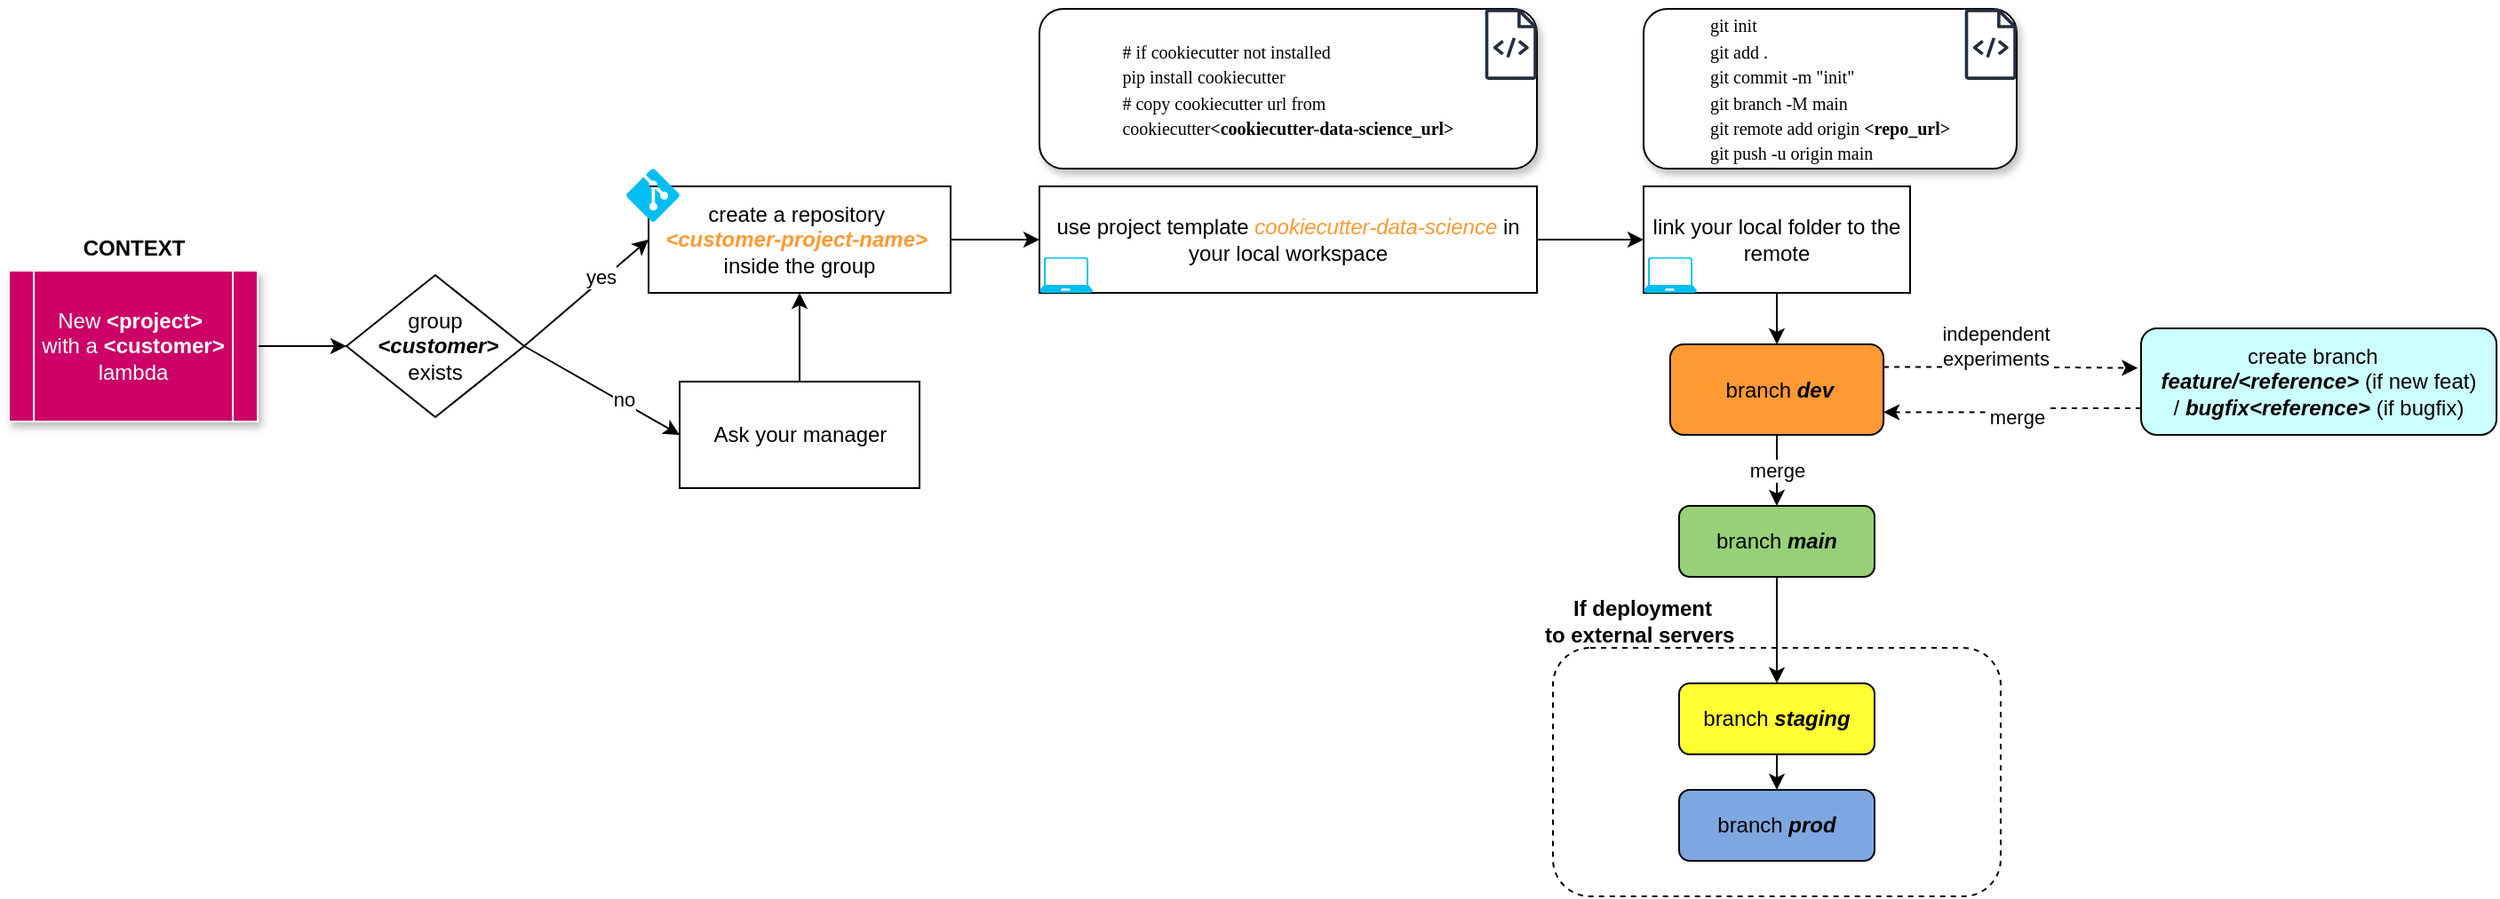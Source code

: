 <mxfile version="22.1.2" type="device">
  <diagram name="Page-1" id="AfDlACmGQdI-kjG6up-f">
    <mxGraphModel dx="1020" dy="520" grid="1" gridSize="10" guides="1" tooltips="1" connect="1" arrows="1" fold="1" page="1" pageScale="1" pageWidth="2336" pageHeight="1654" math="0" shadow="0">
      <root>
        <mxCell id="0" />
        <mxCell id="1" parent="0" />
        <mxCell id="zIh2OHhjwxsGoTC7HjIQ-5" value="" style="rounded=1;whiteSpace=wrap;html=1;dashed=1" parent="1" vertex="1">
          <mxGeometry x="1159" y="410" width="252" height="140" as="geometry" />
        </mxCell>
        <mxCell id="RTWtIBDPe_BRNrza61l3-53" style="edgeStyle=orthogonalEdgeStyle;rounded=0;orthogonalLoop=1;jettySize=auto;html=1;exitX=1;exitY=0.5;exitDx=0;exitDy=0;" parent="1" source="l6qQuCx8Cb2vMG7cOWxI-2" target="RTWtIBDPe_BRNrza61l3-2" edge="1">
          <mxGeometry relative="1" as="geometry">
            <mxPoint x="440" y="240" as="sourcePoint" />
          </mxGeometry>
        </mxCell>
        <mxCell id="RTWtIBDPe_BRNrza61l3-4" style="edgeStyle=none;rounded=0;orthogonalLoop=1;jettySize=auto;html=1;exitX=1;exitY=0.5;exitDx=0;exitDy=0;entryX=0;entryY=0.5;entryDx=0;entryDy=0;" parent="1" source="RTWtIBDPe_BRNrza61l3-2" target="RTWtIBDPe_BRNrza61l3-10" edge="1">
          <mxGeometry relative="1" as="geometry">
            <mxPoint x="650" y="190" as="targetPoint" />
          </mxGeometry>
        </mxCell>
        <mxCell id="RTWtIBDPe_BRNrza61l3-5" value="yes" style="edgeLabel;html=1;align=center;verticalAlign=middle;resizable=0;points=[];" parent="RTWtIBDPe_BRNrza61l3-4" vertex="1" connectable="0">
          <mxGeometry x="0.245" y="2" relative="1" as="geometry">
            <mxPoint as="offset" />
          </mxGeometry>
        </mxCell>
        <mxCell id="RTWtIBDPe_BRNrza61l3-6" style="edgeStyle=none;rounded=0;orthogonalLoop=1;jettySize=auto;html=1;exitX=1;exitY=0.5;exitDx=0;exitDy=0;entryX=0;entryY=0.5;entryDx=0;entryDy=0;" parent="1" source="RTWtIBDPe_BRNrza61l3-2" target="RTWtIBDPe_BRNrza61l3-8" edge="1">
          <mxGeometry relative="1" as="geometry">
            <mxPoint x="650" y="300" as="targetPoint" />
            <mxPoint x="570" y="280" as="sourcePoint" />
          </mxGeometry>
        </mxCell>
        <mxCell id="RTWtIBDPe_BRNrza61l3-7" value="no" style="edgeLabel;html=1;align=center;verticalAlign=middle;resizable=0;points=[];" parent="RTWtIBDPe_BRNrza61l3-6" vertex="1" connectable="0">
          <mxGeometry x="0.245" y="2" relative="1" as="geometry">
            <mxPoint as="offset" />
          </mxGeometry>
        </mxCell>
        <mxCell id="RTWtIBDPe_BRNrza61l3-11" style="edgeStyle=none;rounded=0;orthogonalLoop=1;jettySize=auto;html=1;exitX=0.5;exitY=0;exitDx=0;exitDy=0;entryX=0.5;entryY=1;entryDx=0;entryDy=0;" parent="1" source="RTWtIBDPe_BRNrza61l3-8" target="RTWtIBDPe_BRNrza61l3-10" edge="1">
          <mxGeometry relative="1" as="geometry" />
        </mxCell>
        <mxCell id="RTWtIBDPe_BRNrza61l3-8" value="Ask your manager" style="rounded=0;whiteSpace=wrap;html=1;" parent="1" vertex="1">
          <mxGeometry x="667.5" y="260" width="135" height="60" as="geometry" />
        </mxCell>
        <mxCell id="RTWtIBDPe_BRNrza61l3-17" style="edgeStyle=none;rounded=0;orthogonalLoop=1;jettySize=auto;html=1;exitX=1;exitY=0.5;exitDx=0;exitDy=0;entryX=0;entryY=0.5;entryDx=0;entryDy=0;" parent="1" source="RTWtIBDPe_BRNrza61l3-10" target="RTWtIBDPe_BRNrza61l3-16" edge="1">
          <mxGeometry relative="1" as="geometry" />
        </mxCell>
        <mxCell id="RTWtIBDPe_BRNrza61l3-19" style="edgeStyle=none;rounded=0;orthogonalLoop=1;jettySize=auto;html=1;exitX=1;exitY=0.5;exitDx=0;exitDy=0;" parent="1" source="RTWtIBDPe_BRNrza61l3-16" target="RTWtIBDPe_BRNrza61l3-18" edge="1">
          <mxGeometry relative="1" as="geometry" />
        </mxCell>
        <mxCell id="RTWtIBDPe_BRNrza61l3-23" value="" style="group" parent="1" vertex="1" connectable="0">
          <mxGeometry x="1210" y="50" width="210" height="90" as="geometry" />
        </mxCell>
        <mxCell id="RTWtIBDPe_BRNrza61l3-22" value="&lt;div style=&quot;text-align: justify;&quot;&gt;&lt;font style=&quot;font-size: 10px;&quot; face=&quot;Lucida Console&quot;&gt;&lt;span style=&quot;background-color: initial;&quot;&gt;git init&lt;/span&gt;&lt;br&gt;&lt;/font&gt;&lt;/div&gt;&lt;div style=&quot;text-align: justify;&quot;&gt;&lt;font style=&quot;font-size: 10px;&quot; face=&quot;Lucida Console&quot;&gt;git add .&lt;/font&gt;&lt;/div&gt;&lt;div style=&quot;text-align: justify;&quot;&gt;&lt;font style=&quot;font-size: 10px;&quot; face=&quot;Lucida Console&quot;&gt;git commit -m &quot;init&quot;&lt;/font&gt;&lt;/div&gt;&lt;div style=&quot;text-align: justify;&quot;&gt;&lt;font style=&quot;font-size: 10px;&quot; face=&quot;Lucida Console&quot;&gt;git branch -M main&lt;/font&gt;&lt;/div&gt;&lt;div style=&quot;text-align: justify;&quot;&gt;&lt;font style=&quot;font-size: 10px;&quot; face=&quot;Lucida Console&quot;&gt;git remote add origin &lt;b&gt;&amp;lt;repo_url&amp;gt;&lt;/b&gt;&lt;/font&gt;&lt;/div&gt;&lt;div style=&quot;text-align: justify;&quot;&gt;&lt;font style=&quot;font-size: 10px;&quot; face=&quot;Lucida Console&quot;&gt;git push -u origin main&lt;/font&gt;&lt;/div&gt;" style="rounded=1;whiteSpace=wrap;html=1;shadow=1;" parent="RTWtIBDPe_BRNrza61l3-23" vertex="1">
          <mxGeometry width="210" height="90" as="geometry" />
        </mxCell>
        <mxCell id="RTWtIBDPe_BRNrza61l3-21" value="" style="sketch=0;outlineConnect=0;fontColor=#232F3E;gradientColor=none;fillColor=#232F3D;strokeColor=none;dashed=0;verticalLabelPosition=bottom;verticalAlign=top;align=center;html=1;fontSize=12;fontStyle=0;aspect=fixed;pointerEvents=1;shape=mxgraph.aws4.source_code;" parent="RTWtIBDPe_BRNrza61l3-23" vertex="1">
          <mxGeometry x="180.77" width="29.23" height="40" as="geometry" />
        </mxCell>
        <mxCell id="RTWtIBDPe_BRNrza61l3-28" value="" style="group" parent="1" vertex="1" connectable="0">
          <mxGeometry x="920" y="50" width="230.003" height="90" as="geometry" />
        </mxCell>
        <mxCell id="RTWtIBDPe_BRNrza61l3-25" value="&lt;div style=&quot;text-align: justify;&quot;&gt;&lt;font face=&quot;Lucida Console&quot;&gt;&lt;span style=&quot;font-size: 10px;&quot;&gt;# if cookiecutter not installed&lt;/span&gt;&lt;/font&gt;&lt;/div&gt;&lt;div style=&quot;text-align: justify;&quot;&gt;&lt;font style=&quot;font-size: 10px;&quot; face=&quot;Lucida Console&quot;&gt;pip install cookiecutter&lt;/font&gt;&lt;/div&gt;&lt;div style=&quot;text-align: justify;&quot;&gt;&lt;font style=&quot;font-size: 10px;&quot; face=&quot;Lucida Console&quot;&gt;# copy cookiecutter url from&amp;nbsp;&lt;/font&gt;&lt;/div&gt;&lt;div style=&quot;text-align: justify;&quot;&gt;&lt;font face=&quot;Lucida Console&quot;&gt;&lt;span style=&quot;font-size: 10px;&quot;&gt;cookiecutter&lt;b&gt;&amp;lt;cookiecutter-data-science_url&amp;gt;&lt;/b&gt;&lt;br&gt;&lt;/span&gt;&lt;/font&gt;&lt;/div&gt;" style="rounded=1;whiteSpace=wrap;html=1;shadow=1;" parent="RTWtIBDPe_BRNrza61l3-28" vertex="1">
          <mxGeometry x="-50" width="280" height="90" as="geometry" />
        </mxCell>
        <mxCell id="RTWtIBDPe_BRNrza61l3-20" value="" style="sketch=0;outlineConnect=0;fontColor=#232F3E;gradientColor=none;fillColor=#232F3D;strokeColor=none;dashed=0;verticalLabelPosition=bottom;verticalAlign=top;align=center;html=1;fontSize=12;fontStyle=0;aspect=fixed;pointerEvents=1;shape=mxgraph.aws4.source_code;" parent="RTWtIBDPe_BRNrza61l3-28" vertex="1">
          <mxGeometry x="200.773" width="29.23" height="40" as="geometry" />
        </mxCell>
        <mxCell id="RTWtIBDPe_BRNrza61l3-36" value="" style="group" parent="1" vertex="1" connectable="0">
          <mxGeometry x="470" y="200" width="110" height="80" as="geometry" />
        </mxCell>
        <mxCell id="RTWtIBDPe_BRNrza61l3-2" value="group&lt;br&gt;&lt;b&gt;&lt;i&gt;&amp;nbsp;&amp;lt;customer&amp;gt;&lt;br&gt;&lt;/i&gt;&lt;/b&gt;exists" style="rhombus;whiteSpace=wrap;html=1;" parent="RTWtIBDPe_BRNrza61l3-36" vertex="1">
          <mxGeometry x="10" width="100" height="80" as="geometry" />
        </mxCell>
        <mxCell id="RTWtIBDPe_BRNrza61l3-37" value="" style="group" parent="1" vertex="1" connectable="0">
          <mxGeometry x="637.5" y="140" width="182.5" height="70" as="geometry" />
        </mxCell>
        <mxCell id="RTWtIBDPe_BRNrza61l3-10" value="create a repository&amp;nbsp;&lt;br&gt;&lt;b style=&quot;border-color: var(--border-color);&quot;&gt;&lt;i style=&quot;border-color: var(--border-color);&quot;&gt;&lt;font style=&quot;border-color: var(--border-color);&quot; color=&quot;#ff9933&quot;&gt;&amp;lt;customer-project-name&amp;gt;&lt;/font&gt;&lt;/i&gt;&lt;/b&gt;&amp;nbsp;&lt;br&gt;inside the group" style="rounded=0;whiteSpace=wrap;html=1;" parent="RTWtIBDPe_BRNrza61l3-37" vertex="1">
          <mxGeometry x="12.5" y="10" width="170" height="60" as="geometry" />
        </mxCell>
        <mxCell id="RTWtIBDPe_BRNrza61l3-33" value="" style="verticalLabelPosition=bottom;html=1;verticalAlign=top;align=center;strokeColor=none;fillColor=#00BEF2;shape=mxgraph.azure.git_repository;" parent="RTWtIBDPe_BRNrza61l3-37" vertex="1">
          <mxGeometry width="30" height="30" as="geometry" />
        </mxCell>
        <mxCell id="RTWtIBDPe_BRNrza61l3-38" value="" style="group" parent="1" vertex="1" connectable="0">
          <mxGeometry x="870" y="150" width="280" height="60" as="geometry" />
        </mxCell>
        <mxCell id="RTWtIBDPe_BRNrza61l3-16" value="use project template&amp;nbsp;&lt;i&gt;&lt;font color=&quot;#ff9933&quot;&gt;cookiecutter-data-science&lt;/font&gt;&lt;/i&gt; in your local workspace" style="rounded=0;whiteSpace=wrap;html=1;" parent="RTWtIBDPe_BRNrza61l3-38" vertex="1">
          <mxGeometry width="280" height="60" as="geometry" />
        </mxCell>
        <mxCell id="RTWtIBDPe_BRNrza61l3-34" value="" style="verticalLabelPosition=bottom;html=1;verticalAlign=top;align=center;strokeColor=none;fillColor=#00BEF2;shape=mxgraph.azure.laptop;pointerEvents=1;" parent="RTWtIBDPe_BRNrza61l3-38" vertex="1">
          <mxGeometry y="40" width="30" height="20" as="geometry" />
        </mxCell>
        <mxCell id="RTWtIBDPe_BRNrza61l3-39" value="" style="group" parent="1" vertex="1" connectable="0">
          <mxGeometry x="1210" y="150" width="150" height="60" as="geometry" />
        </mxCell>
        <mxCell id="RTWtIBDPe_BRNrza61l3-18" value="link your local folder to the remote" style="rounded=0;whiteSpace=wrap;html=1;" parent="RTWtIBDPe_BRNrza61l3-39" vertex="1">
          <mxGeometry width="150" height="60" as="geometry" />
        </mxCell>
        <mxCell id="RTWtIBDPe_BRNrza61l3-35" value="" style="verticalLabelPosition=bottom;html=1;verticalAlign=top;align=center;strokeColor=none;fillColor=#00BEF2;shape=mxgraph.azure.laptop;pointerEvents=1;" parent="RTWtIBDPe_BRNrza61l3-39" vertex="1">
          <mxGeometry y="40" width="30" height="20" as="geometry" />
        </mxCell>
        <mxCell id="RTWtIBDPe_BRNrza61l3-56" style="edgeStyle=orthogonalEdgeStyle;rounded=0;orthogonalLoop=1;jettySize=auto;html=1;exitX=1;exitY=0.25;exitDx=0;exitDy=0;entryX=-0.009;entryY=0.372;entryDx=0;entryDy=0;shadow=0;dashed=1;entryPerimeter=0;" parent="1" source="RTWtIBDPe_BRNrza61l3-44" target="RTWtIBDPe_BRNrza61l3-55" edge="1">
          <mxGeometry relative="1" as="geometry" />
        </mxCell>
        <mxCell id="RTWtIBDPe_BRNrza61l3-61" value="independent &lt;br&gt;experiments" style="edgeLabel;html=1;align=center;verticalAlign=middle;resizable=0;points=[];" parent="RTWtIBDPe_BRNrza61l3-56" vertex="1" connectable="0">
          <mxGeometry x="-0.264" y="-2" relative="1" as="geometry">
            <mxPoint x="10" y="-14" as="offset" />
          </mxGeometry>
        </mxCell>
        <mxCell id="RTWtIBDPe_BRNrza61l3-44" value="&amp;nbsp;branch&amp;nbsp;&lt;b style=&quot;border-color: var(--border-color);&quot;&gt;&lt;i style=&quot;border-color: var(--border-color);&quot;&gt;dev&lt;/i&gt;&lt;/b&gt;" style="rounded=1;whiteSpace=wrap;html=1;fillColor=#FF9933;" parent="1" vertex="1">
          <mxGeometry x="1224.96" y="239" width="120.08" height="51" as="geometry" />
        </mxCell>
        <mxCell id="zIh2OHhjwxsGoTC7HjIQ-3" style="edgeStyle=orthogonalEdgeStyle;rounded=0;orthogonalLoop=1;jettySize=auto;html=1;exitX=0.5;exitY=1;exitDx=0;exitDy=0;entryX=0.5;entryY=0;entryDx=0;entryDy=0;" parent="1" source="RTWtIBDPe_BRNrza61l3-46" target="zIh2OHhjwxsGoTC7HjIQ-1" edge="1">
          <mxGeometry relative="1" as="geometry" />
        </mxCell>
        <mxCell id="RTWtIBDPe_BRNrza61l3-46" value="branch&amp;nbsp;&lt;b style=&quot;font-style: italic;&quot;&gt;main&lt;/b&gt;" style="rounded=1;whiteSpace=wrap;html=1;fillColor=#97D077;" parent="1" vertex="1">
          <mxGeometry x="1230" y="330" width="110" height="40" as="geometry" />
        </mxCell>
        <mxCell id="RTWtIBDPe_BRNrza61l3-52" style="edgeStyle=orthogonalEdgeStyle;rounded=0;orthogonalLoop=1;jettySize=auto;html=1;exitX=0.5;exitY=1;exitDx=0;exitDy=0;" parent="1" source="RTWtIBDPe_BRNrza61l3-18" target="RTWtIBDPe_BRNrza61l3-44" edge="1">
          <mxGeometry relative="1" as="geometry" />
        </mxCell>
        <mxCell id="RTWtIBDPe_BRNrza61l3-55" value="&lt;br&gt;create branch&amp;nbsp;&amp;nbsp;&lt;br&gt;&lt;i style=&quot;font-weight: bold;&quot;&gt;feature/&amp;lt;reference&amp;gt;&amp;nbsp;&lt;/i&gt;(if new feat) /&amp;nbsp;&lt;i style=&quot;border-color: var(--border-color); font-weight: bold;&quot;&gt;bugfix&amp;lt;reference&amp;gt;&amp;nbsp;&lt;/i&gt;(if bugfix)&lt;br&gt;&amp;nbsp;" style="rounded=1;whiteSpace=wrap;html=1;fillColor=#CCFFFF;" parent="1" vertex="1">
          <mxGeometry x="1490" y="230" width="200.05" height="60" as="geometry" />
        </mxCell>
        <mxCell id="RTWtIBDPe_BRNrza61l3-65" style="edgeStyle=orthogonalEdgeStyle;rounded=0;orthogonalLoop=1;jettySize=auto;html=1;exitX=0.5;exitY=1;exitDx=0;exitDy=0;entryX=0.5;entryY=0;entryDx=0;entryDy=0;" parent="1" source="RTWtIBDPe_BRNrza61l3-44" target="RTWtIBDPe_BRNrza61l3-46" edge="1">
          <mxGeometry relative="1" as="geometry">
            <mxPoint x="1320" y="304" as="sourcePoint" />
            <mxPoint x="1320" y="334" as="targetPoint" />
          </mxGeometry>
        </mxCell>
        <mxCell id="RTWtIBDPe_BRNrza61l3-66" value="merge" style="edgeLabel;html=1;align=center;verticalAlign=middle;resizable=0;points=[];" parent="RTWtIBDPe_BRNrza61l3-65" vertex="1" connectable="0">
          <mxGeometry x="0.094" y="-2" relative="1" as="geometry">
            <mxPoint x="2" y="-2" as="offset" />
          </mxGeometry>
        </mxCell>
        <mxCell id="RTWtIBDPe_BRNrza61l3-68" style="edgeStyle=orthogonalEdgeStyle;rounded=0;orthogonalLoop=1;jettySize=auto;html=1;exitX=0;exitY=0.75;exitDx=0;exitDy=0;shadow=0;dashed=1;entryX=1;entryY=0.75;entryDx=0;entryDy=0;" parent="1" source="RTWtIBDPe_BRNrza61l3-55" target="RTWtIBDPe_BRNrza61l3-44" edge="1">
          <mxGeometry relative="1" as="geometry">
            <mxPoint x="1360" y="289.61" as="sourcePoint" />
            <mxPoint x="1350" y="275" as="targetPoint" />
          </mxGeometry>
        </mxCell>
        <mxCell id="RTWtIBDPe_BRNrza61l3-69" value="merge" style="edgeLabel;html=1;align=center;verticalAlign=middle;resizable=0;points=[];" parent="RTWtIBDPe_BRNrza61l3-68" vertex="1" connectable="0">
          <mxGeometry x="-0.264" y="-2" relative="1" as="geometry">
            <mxPoint x="-16" y="7" as="offset" />
          </mxGeometry>
        </mxCell>
        <mxCell id="zIh2OHhjwxsGoTC7HjIQ-4" style="edgeStyle=orthogonalEdgeStyle;rounded=0;orthogonalLoop=1;jettySize=auto;html=1;exitX=0.5;exitY=1;exitDx=0;exitDy=0;entryX=0.5;entryY=0;entryDx=0;entryDy=0;" parent="1" source="zIh2OHhjwxsGoTC7HjIQ-1" target="zIh2OHhjwxsGoTC7HjIQ-2" edge="1">
          <mxGeometry relative="1" as="geometry" />
        </mxCell>
        <mxCell id="zIh2OHhjwxsGoTC7HjIQ-1" value="branch&amp;nbsp;&lt;b style=&quot;font-style: italic;&quot;&gt;staging&lt;/b&gt;" style="rounded=1;whiteSpace=wrap;html=1;fillColor=#FFFF33;" parent="1" vertex="1">
          <mxGeometry x="1230" y="430" width="110" height="40" as="geometry" />
        </mxCell>
        <mxCell id="zIh2OHhjwxsGoTC7HjIQ-2" value="branch&amp;nbsp;&lt;b style=&quot;font-style: italic;&quot;&gt;prod&lt;/b&gt;" style="rounded=1;whiteSpace=wrap;html=1;fillColor=#7EA6E0;" parent="1" vertex="1">
          <mxGeometry x="1230" y="490" width="110" height="40" as="geometry" />
        </mxCell>
        <mxCell id="zIh2OHhjwxsGoTC7HjIQ-7" value="&lt;b&gt;If deployment&lt;br&gt;to external servers&amp;nbsp;&lt;/b&gt;" style="text;html=1;align=center;verticalAlign=middle;resizable=0;points=[];autosize=1;strokeColor=none;fillColor=none;rotation=0;" parent="1" vertex="1">
          <mxGeometry x="1144" y="375" width="130" height="40" as="geometry" />
        </mxCell>
        <mxCell id="l6qQuCx8Cb2vMG7cOWxI-1" value="&lt;b&gt;CONTEXT&lt;/b&gt;" style="text;html=1;align=center;verticalAlign=middle;resizable=0;points=[];autosize=1;strokeColor=none;fillColor=none;" parent="1" vertex="1">
          <mxGeometry x="320" y="170" width="80" height="30" as="geometry" />
        </mxCell>
        <mxCell id="l6qQuCx8Cb2vMG7cOWxI-2" value="&lt;font color=&quot;#ffffff&quot;&gt;New&amp;nbsp;&lt;b style=&quot;border-color: var(--border-color);&quot;&gt;&amp;lt;project&amp;gt;&lt;/b&gt;&amp;nbsp;&lt;br&gt;with a&amp;nbsp;&lt;span style=&quot;border-color: var(--border-color);&quot;&gt;&lt;b&gt;&amp;lt;customer&amp;gt;&lt;br&gt;&lt;/b&gt;&lt;/span&gt;lambda&lt;/font&gt;" style="shape=process;whiteSpace=wrap;html=1;backgroundOutline=1;fillColor=#CC0066;strokeColor=#FFFFFF;shadow=1;" parent="1" vertex="1">
          <mxGeometry x="290" y="197.5" width="140" height="85" as="geometry" />
        </mxCell>
      </root>
    </mxGraphModel>
  </diagram>
</mxfile>
